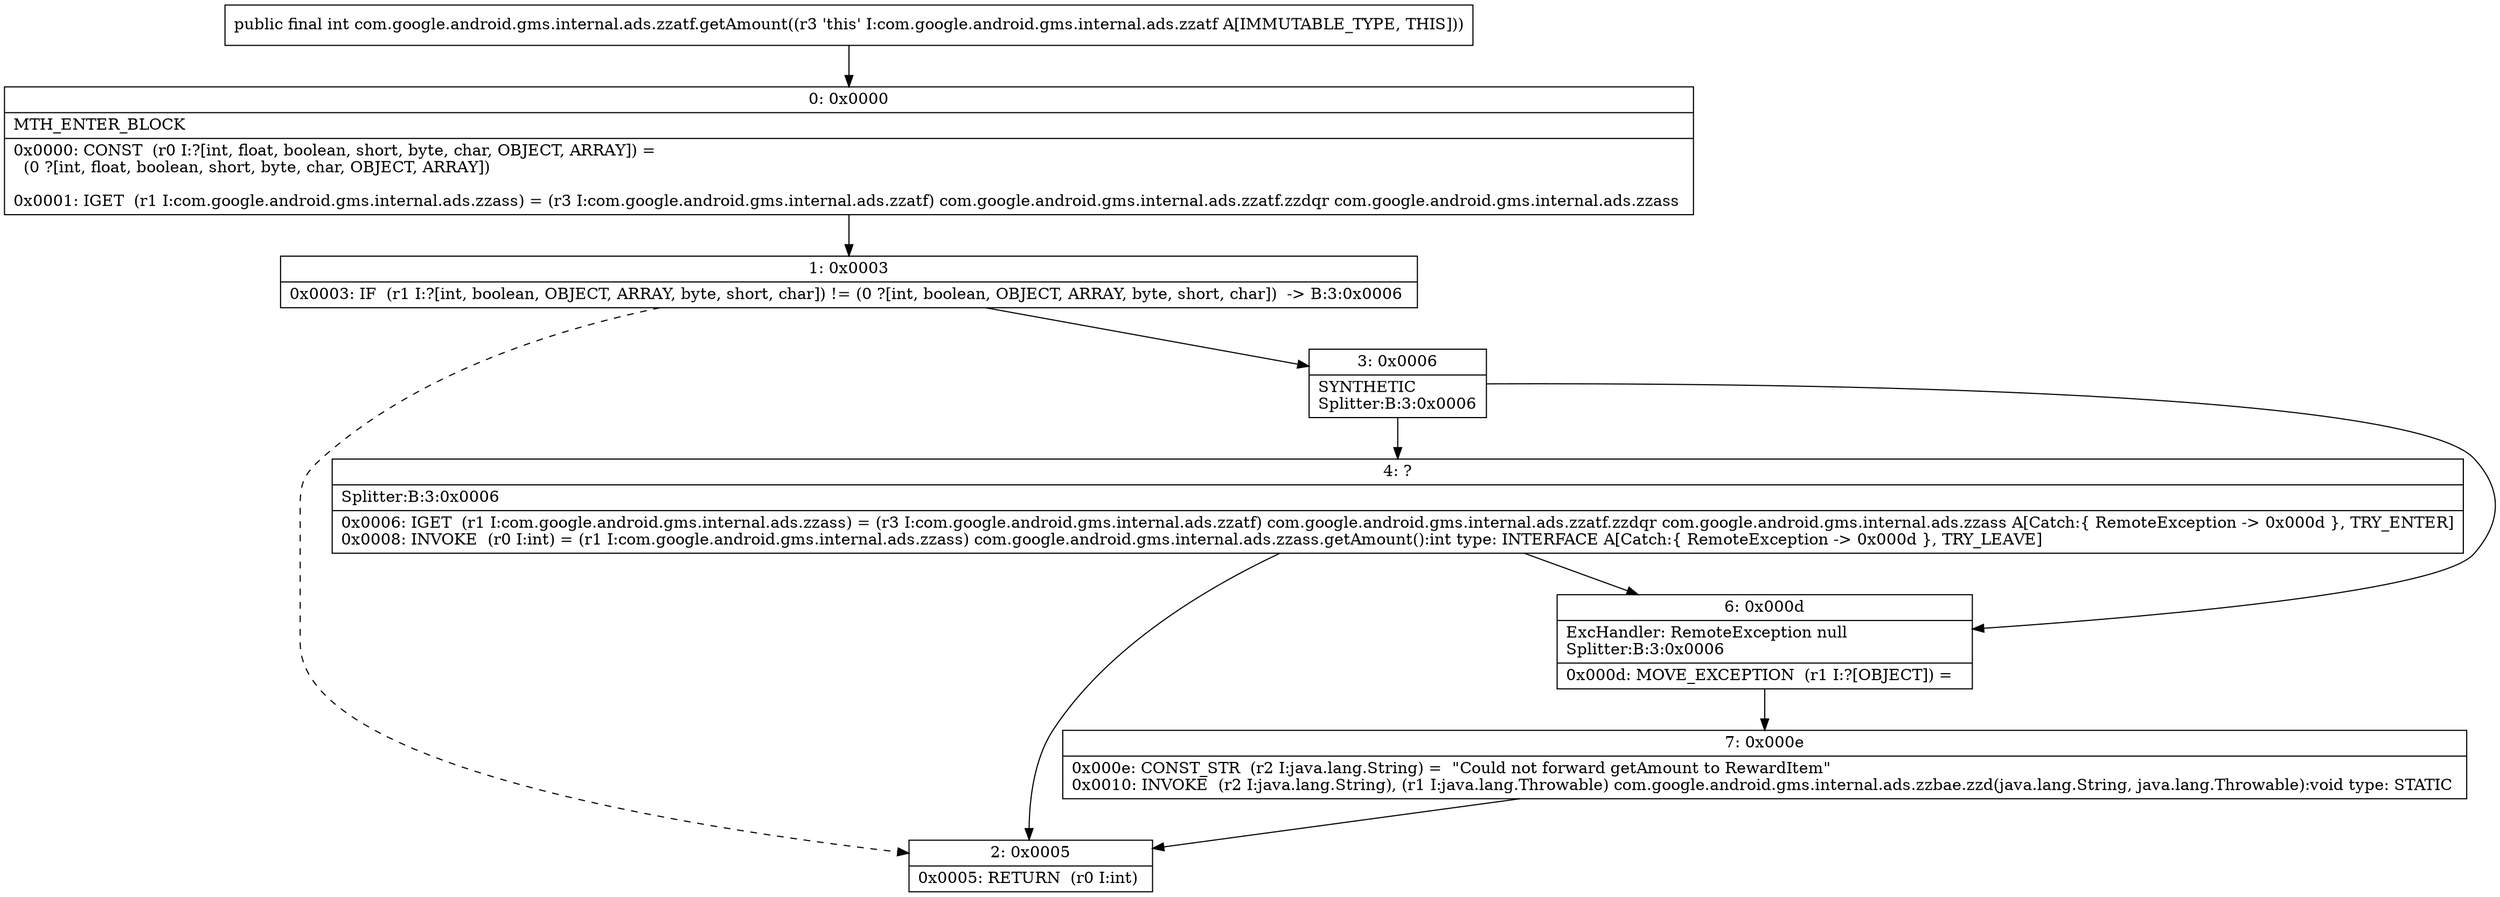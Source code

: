 digraph "CFG forcom.google.android.gms.internal.ads.zzatf.getAmount()I" {
Node_0 [shape=record,label="{0\:\ 0x0000|MTH_ENTER_BLOCK\l|0x0000: CONST  (r0 I:?[int, float, boolean, short, byte, char, OBJECT, ARRAY]) = \l  (0 ?[int, float, boolean, short, byte, char, OBJECT, ARRAY])\l \l0x0001: IGET  (r1 I:com.google.android.gms.internal.ads.zzass) = (r3 I:com.google.android.gms.internal.ads.zzatf) com.google.android.gms.internal.ads.zzatf.zzdqr com.google.android.gms.internal.ads.zzass \l}"];
Node_1 [shape=record,label="{1\:\ 0x0003|0x0003: IF  (r1 I:?[int, boolean, OBJECT, ARRAY, byte, short, char]) != (0 ?[int, boolean, OBJECT, ARRAY, byte, short, char])  \-\> B:3:0x0006 \l}"];
Node_2 [shape=record,label="{2\:\ 0x0005|0x0005: RETURN  (r0 I:int) \l}"];
Node_3 [shape=record,label="{3\:\ 0x0006|SYNTHETIC\lSplitter:B:3:0x0006\l}"];
Node_4 [shape=record,label="{4\:\ ?|Splitter:B:3:0x0006\l|0x0006: IGET  (r1 I:com.google.android.gms.internal.ads.zzass) = (r3 I:com.google.android.gms.internal.ads.zzatf) com.google.android.gms.internal.ads.zzatf.zzdqr com.google.android.gms.internal.ads.zzass A[Catch:\{ RemoteException \-\> 0x000d \}, TRY_ENTER]\l0x0008: INVOKE  (r0 I:int) = (r1 I:com.google.android.gms.internal.ads.zzass) com.google.android.gms.internal.ads.zzass.getAmount():int type: INTERFACE A[Catch:\{ RemoteException \-\> 0x000d \}, TRY_LEAVE]\l}"];
Node_6 [shape=record,label="{6\:\ 0x000d|ExcHandler: RemoteException null\lSplitter:B:3:0x0006\l|0x000d: MOVE_EXCEPTION  (r1 I:?[OBJECT]) =  \l}"];
Node_7 [shape=record,label="{7\:\ 0x000e|0x000e: CONST_STR  (r2 I:java.lang.String) =  \"Could not forward getAmount to RewardItem\" \l0x0010: INVOKE  (r2 I:java.lang.String), (r1 I:java.lang.Throwable) com.google.android.gms.internal.ads.zzbae.zzd(java.lang.String, java.lang.Throwable):void type: STATIC \l}"];
MethodNode[shape=record,label="{public final int com.google.android.gms.internal.ads.zzatf.getAmount((r3 'this' I:com.google.android.gms.internal.ads.zzatf A[IMMUTABLE_TYPE, THIS])) }"];
MethodNode -> Node_0;
Node_0 -> Node_1;
Node_1 -> Node_2[style=dashed];
Node_1 -> Node_3;
Node_3 -> Node_4;
Node_3 -> Node_6;
Node_4 -> Node_6;
Node_4 -> Node_2;
Node_6 -> Node_7;
Node_7 -> Node_2;
}

